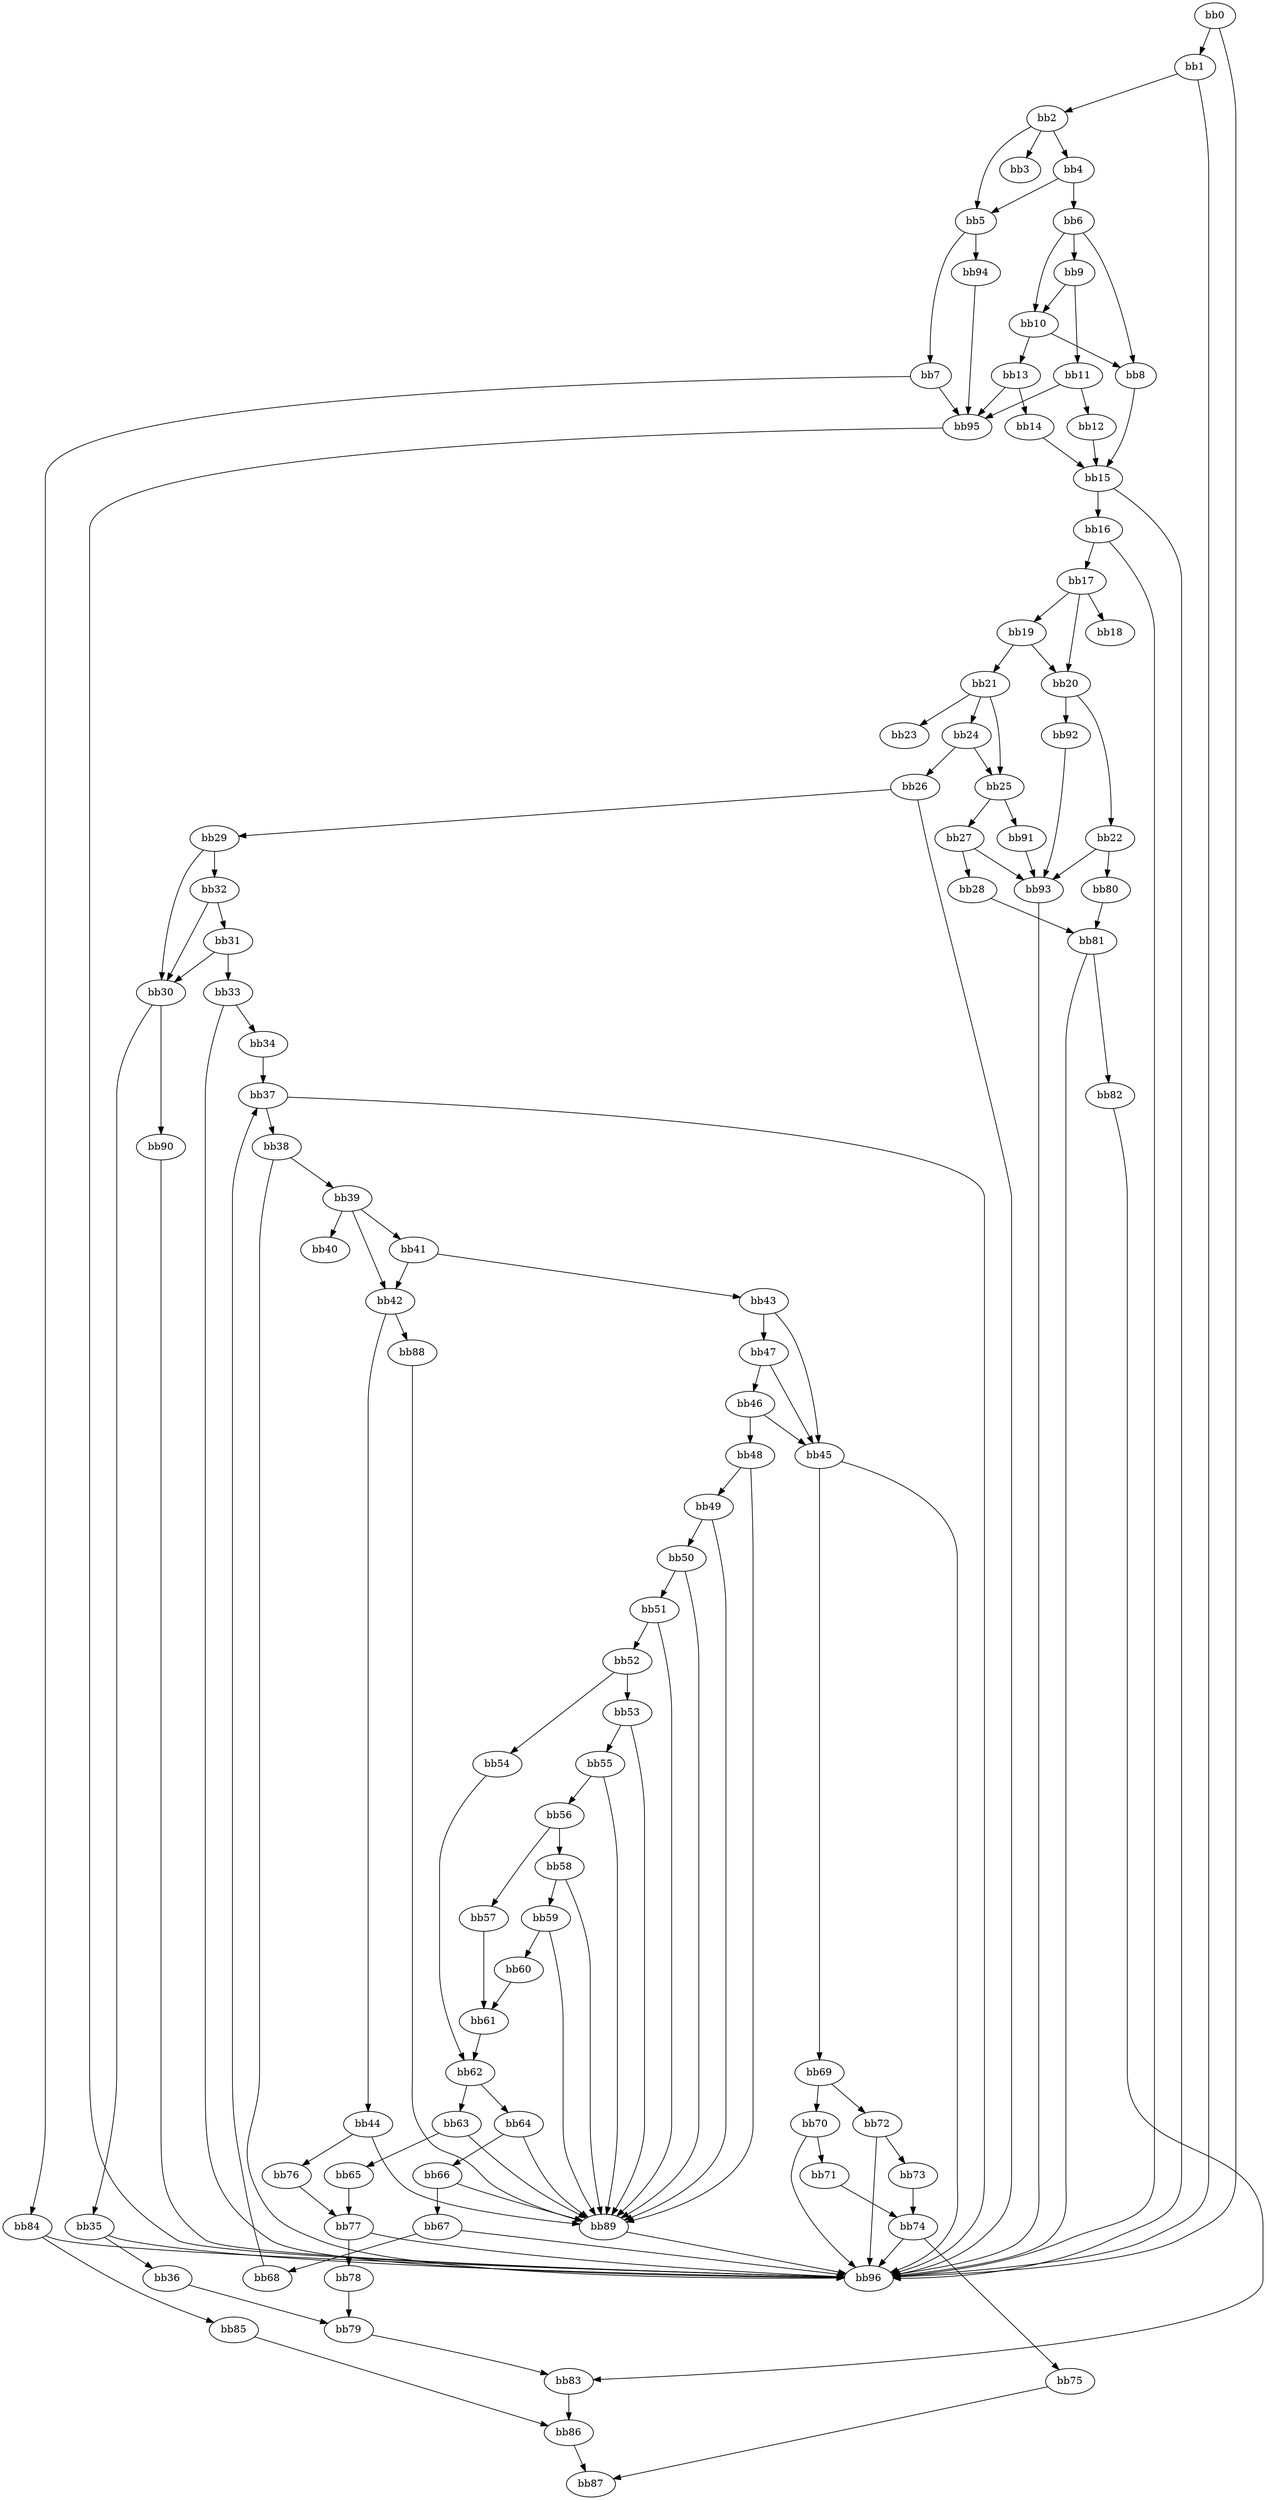 digraph {
    0 [ label = "bb0\l" ]
    1 [ label = "bb1\l" ]
    2 [ label = "bb2\l" ]
    3 [ label = "bb3\l" ]
    4 [ label = "bb4\l" ]
    5 [ label = "bb5\l" ]
    6 [ label = "bb6\l" ]
    7 [ label = "bb7\l" ]
    8 [ label = "bb8\l" ]
    9 [ label = "bb9\l" ]
    10 [ label = "bb10\l" ]
    11 [ label = "bb11\l" ]
    12 [ label = "bb12\l" ]
    13 [ label = "bb13\l" ]
    14 [ label = "bb14\l" ]
    15 [ label = "bb15\l" ]
    16 [ label = "bb16\l" ]
    17 [ label = "bb17\l" ]
    18 [ label = "bb18\l" ]
    19 [ label = "bb19\l" ]
    20 [ label = "bb20\l" ]
    21 [ label = "bb21\l" ]
    22 [ label = "bb22\l" ]
    23 [ label = "bb23\l" ]
    24 [ label = "bb24\l" ]
    25 [ label = "bb25\l" ]
    26 [ label = "bb26\l" ]
    27 [ label = "bb27\l" ]
    28 [ label = "bb28\l" ]
    29 [ label = "bb29\l" ]
    30 [ label = "bb30\l" ]
    31 [ label = "bb31\l" ]
    32 [ label = "bb32\l" ]
    33 [ label = "bb33\l" ]
    34 [ label = "bb34\l" ]
    35 [ label = "bb35\l" ]
    36 [ label = "bb36\l" ]
    37 [ label = "bb37\l" ]
    38 [ label = "bb38\l" ]
    39 [ label = "bb39\l" ]
    40 [ label = "bb40\l" ]
    41 [ label = "bb41\l" ]
    42 [ label = "bb42\l" ]
    43 [ label = "bb43\l" ]
    44 [ label = "bb44\l" ]
    45 [ label = "bb45\l" ]
    46 [ label = "bb46\l" ]
    47 [ label = "bb47\l" ]
    48 [ label = "bb48\l" ]
    49 [ label = "bb49\l" ]
    50 [ label = "bb50\l" ]
    51 [ label = "bb51\l" ]
    52 [ label = "bb52\l" ]
    53 [ label = "bb53\l" ]
    54 [ label = "bb54\l" ]
    55 [ label = "bb55\l" ]
    56 [ label = "bb56\l" ]
    57 [ label = "bb57\l" ]
    58 [ label = "bb58\l" ]
    59 [ label = "bb59\l" ]
    60 [ label = "bb60\l" ]
    61 [ label = "bb61\l" ]
    62 [ label = "bb62\l" ]
    63 [ label = "bb63\l" ]
    64 [ label = "bb64\l" ]
    65 [ label = "bb65\l" ]
    66 [ label = "bb66\l" ]
    67 [ label = "bb67\l" ]
    68 [ label = "bb68\l" ]
    69 [ label = "bb69\l" ]
    70 [ label = "bb70\l" ]
    71 [ label = "bb71\l" ]
    72 [ label = "bb72\l" ]
    73 [ label = "bb73\l" ]
    74 [ label = "bb74\l" ]
    75 [ label = "bb75\l" ]
    76 [ label = "bb76\l" ]
    77 [ label = "bb77\l" ]
    78 [ label = "bb78\l" ]
    79 [ label = "bb79\l" ]
    80 [ label = "bb80\l" ]
    81 [ label = "bb81\l" ]
    82 [ label = "bb82\l" ]
    83 [ label = "bb83\l" ]
    84 [ label = "bb84\l" ]
    85 [ label = "bb85\l" ]
    86 [ label = "bb86\l" ]
    87 [ label = "bb87\l" ]
    88 [ label = "bb88\l" ]
    89 [ label = "bb89\l" ]
    90 [ label = "bb90\l" ]
    91 [ label = "bb91\l" ]
    92 [ label = "bb92\l" ]
    93 [ label = "bb93\l" ]
    94 [ label = "bb94\l" ]
    95 [ label = "bb95\l" ]
    96 [ label = "bb96\l" ]
    0 -> 1 [ ]
    0 -> 96 [ ]
    1 -> 2 [ ]
    1 -> 96 [ ]
    2 -> 3 [ ]
    2 -> 4 [ ]
    2 -> 5 [ ]
    4 -> 5 [ ]
    4 -> 6 [ ]
    5 -> 7 [ ]
    5 -> 94 [ ]
    6 -> 8 [ ]
    6 -> 9 [ ]
    6 -> 10 [ ]
    7 -> 84 [ ]
    7 -> 95 [ ]
    8 -> 15 [ ]
    9 -> 10 [ ]
    9 -> 11 [ ]
    10 -> 8 [ ]
    10 -> 13 [ ]
    11 -> 12 [ ]
    11 -> 95 [ ]
    12 -> 15 [ ]
    13 -> 14 [ ]
    13 -> 95 [ ]
    14 -> 15 [ ]
    15 -> 16 [ ]
    15 -> 96 [ ]
    16 -> 17 [ ]
    16 -> 96 [ ]
    17 -> 18 [ ]
    17 -> 19 [ ]
    17 -> 20 [ ]
    19 -> 20 [ ]
    19 -> 21 [ ]
    20 -> 22 [ ]
    20 -> 92 [ ]
    21 -> 23 [ ]
    21 -> 24 [ ]
    21 -> 25 [ ]
    22 -> 80 [ ]
    22 -> 93 [ ]
    24 -> 25 [ ]
    24 -> 26 [ ]
    25 -> 27 [ ]
    25 -> 91 [ ]
    26 -> 29 [ ]
    26 -> 96 [ ]
    27 -> 28 [ ]
    27 -> 93 [ ]
    28 -> 81 [ ]
    29 -> 30 [ ]
    29 -> 32 [ ]
    30 -> 35 [ ]
    30 -> 90 [ ]
    31 -> 30 [ ]
    31 -> 33 [ ]
    32 -> 30 [ ]
    32 -> 31 [ ]
    33 -> 34 [ ]
    33 -> 96 [ ]
    34 -> 37 [ ]
    35 -> 36 [ ]
    35 -> 96 [ ]
    36 -> 79 [ ]
    37 -> 38 [ ]
    37 -> 96 [ ]
    38 -> 39 [ ]
    38 -> 96 [ ]
    39 -> 40 [ ]
    39 -> 41 [ ]
    39 -> 42 [ ]
    41 -> 42 [ ]
    41 -> 43 [ ]
    42 -> 44 [ ]
    42 -> 88 [ ]
    43 -> 45 [ ]
    43 -> 47 [ ]
    44 -> 76 [ ]
    44 -> 89 [ ]
    45 -> 69 [ ]
    45 -> 96 [ ]
    46 -> 45 [ ]
    46 -> 48 [ ]
    47 -> 45 [ ]
    47 -> 46 [ ]
    48 -> 49 [ ]
    48 -> 89 [ ]
    49 -> 50 [ ]
    49 -> 89 [ ]
    50 -> 51 [ ]
    50 -> 89 [ ]
    51 -> 52 [ ]
    51 -> 89 [ ]
    52 -> 53 [ ]
    52 -> 54 [ ]
    53 -> 55 [ ]
    53 -> 89 [ ]
    54 -> 62 [ ]
    55 -> 56 [ ]
    55 -> 89 [ ]
    56 -> 57 [ ]
    56 -> 58 [ ]
    57 -> 61 [ ]
    58 -> 59 [ ]
    58 -> 89 [ ]
    59 -> 60 [ ]
    59 -> 89 [ ]
    60 -> 61 [ ]
    61 -> 62 [ ]
    62 -> 63 [ ]
    62 -> 64 [ ]
    63 -> 65 [ ]
    63 -> 89 [ ]
    64 -> 66 [ ]
    64 -> 89 [ ]
    65 -> 77 [ ]
    66 -> 67 [ ]
    66 -> 89 [ ]
    67 -> 68 [ ]
    67 -> 96 [ ]
    68 -> 37 [ ]
    69 -> 70 [ ]
    69 -> 72 [ ]
    70 -> 71 [ ]
    70 -> 96 [ ]
    71 -> 74 [ ]
    72 -> 73 [ ]
    72 -> 96 [ ]
    73 -> 74 [ ]
    74 -> 75 [ ]
    74 -> 96 [ ]
    75 -> 87 [ ]
    76 -> 77 [ ]
    77 -> 78 [ ]
    77 -> 96 [ ]
    78 -> 79 [ ]
    79 -> 83 [ ]
    80 -> 81 [ ]
    81 -> 82 [ ]
    81 -> 96 [ ]
    82 -> 83 [ ]
    83 -> 86 [ ]
    84 -> 85 [ ]
    84 -> 96 [ ]
    85 -> 86 [ ]
    86 -> 87 [ ]
    88 -> 89 [ ]
    89 -> 96 [ ]
    90 -> 96 [ ]
    91 -> 93 [ ]
    92 -> 93 [ ]
    93 -> 96 [ ]
    94 -> 95 [ ]
    95 -> 96 [ ]
}

